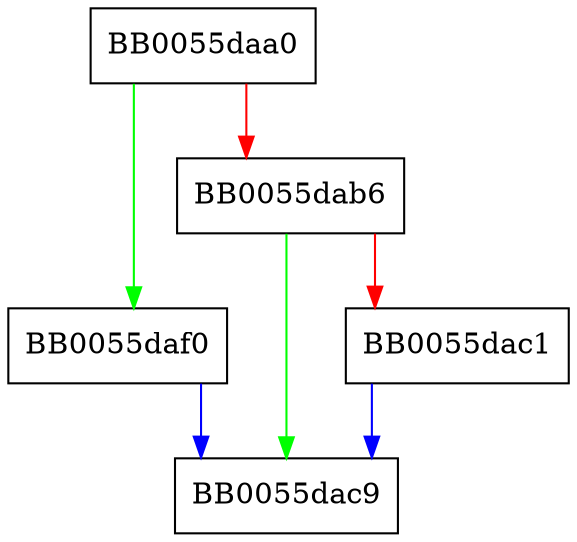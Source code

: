 digraph d2i_OSSL_CMP_MSG {
  node [shape="box"];
  graph [splines=ortho];
  BB0055daa0 -> BB0055daf0 [color="green"];
  BB0055daa0 -> BB0055dab6 [color="red"];
  BB0055dab6 -> BB0055dac9 [color="green"];
  BB0055dab6 -> BB0055dac1 [color="red"];
  BB0055dac1 -> BB0055dac9 [color="blue"];
  BB0055daf0 -> BB0055dac9 [color="blue"];
}